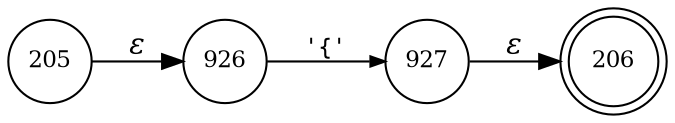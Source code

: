 digraph ATN {
rankdir=LR;
s206[fontsize=11, label="206", shape=doublecircle, fixedsize=true, width=.6];
s205[fontsize=11,label="205", shape=circle, fixedsize=true, width=.55, peripheries=1];
s926[fontsize=11,label="926", shape=circle, fixedsize=true, width=.55, peripheries=1];
s927[fontsize=11,label="927", shape=circle, fixedsize=true, width=.55, peripheries=1];
s205 -> s926 [fontname="Times-Italic", label="&epsilon;"];
s926 -> s927 [fontsize=11, fontname="Courier", arrowsize=.7, label = "'{'", arrowhead = normal];
s927 -> s206 [fontname="Times-Italic", label="&epsilon;"];
}